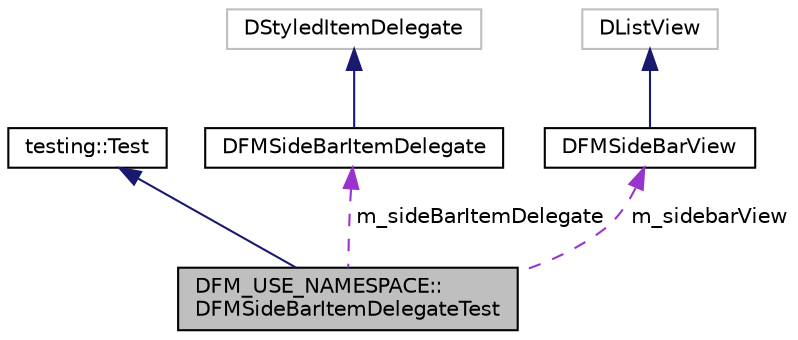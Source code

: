 digraph "DFM_USE_NAMESPACE::DFMSideBarItemDelegateTest"
{
  edge [fontname="Helvetica",fontsize="10",labelfontname="Helvetica",labelfontsize="10"];
  node [fontname="Helvetica",fontsize="10",shape=record];
  Node2 [label="DFM_USE_NAMESPACE::\lDFMSideBarItemDelegateTest",height=0.2,width=0.4,color="black", fillcolor="grey75", style="filled", fontcolor="black"];
  Node3 -> Node2 [dir="back",color="midnightblue",fontsize="10",style="solid",fontname="Helvetica"];
  Node3 [label="testing::Test",height=0.2,width=0.4,color="black", fillcolor="white", style="filled",URL="$classtesting_1_1_test.html"];
  Node4 -> Node2 [dir="back",color="darkorchid3",fontsize="10",style="dashed",label=" m_sideBarItemDelegate" ,fontname="Helvetica"];
  Node4 [label="DFMSideBarItemDelegate",height=0.2,width=0.4,color="black", fillcolor="white", style="filled",URL="$class_d_f_m_side_bar_item_delegate.html"];
  Node5 -> Node4 [dir="back",color="midnightblue",fontsize="10",style="solid",fontname="Helvetica"];
  Node5 [label="DStyledItemDelegate",height=0.2,width=0.4,color="grey75", fillcolor="white", style="filled"];
  Node6 -> Node2 [dir="back",color="darkorchid3",fontsize="10",style="dashed",label=" m_sidebarView" ,fontname="Helvetica"];
  Node6 [label="DFMSideBarView",height=0.2,width=0.4,color="black", fillcolor="white", style="filled",URL="$class_d_f_m_side_bar_view.html"];
  Node7 -> Node6 [dir="back",color="midnightblue",fontsize="10",style="solid",fontname="Helvetica"];
  Node7 [label="DListView",height=0.2,width=0.4,color="grey75", fillcolor="white", style="filled"];
}
